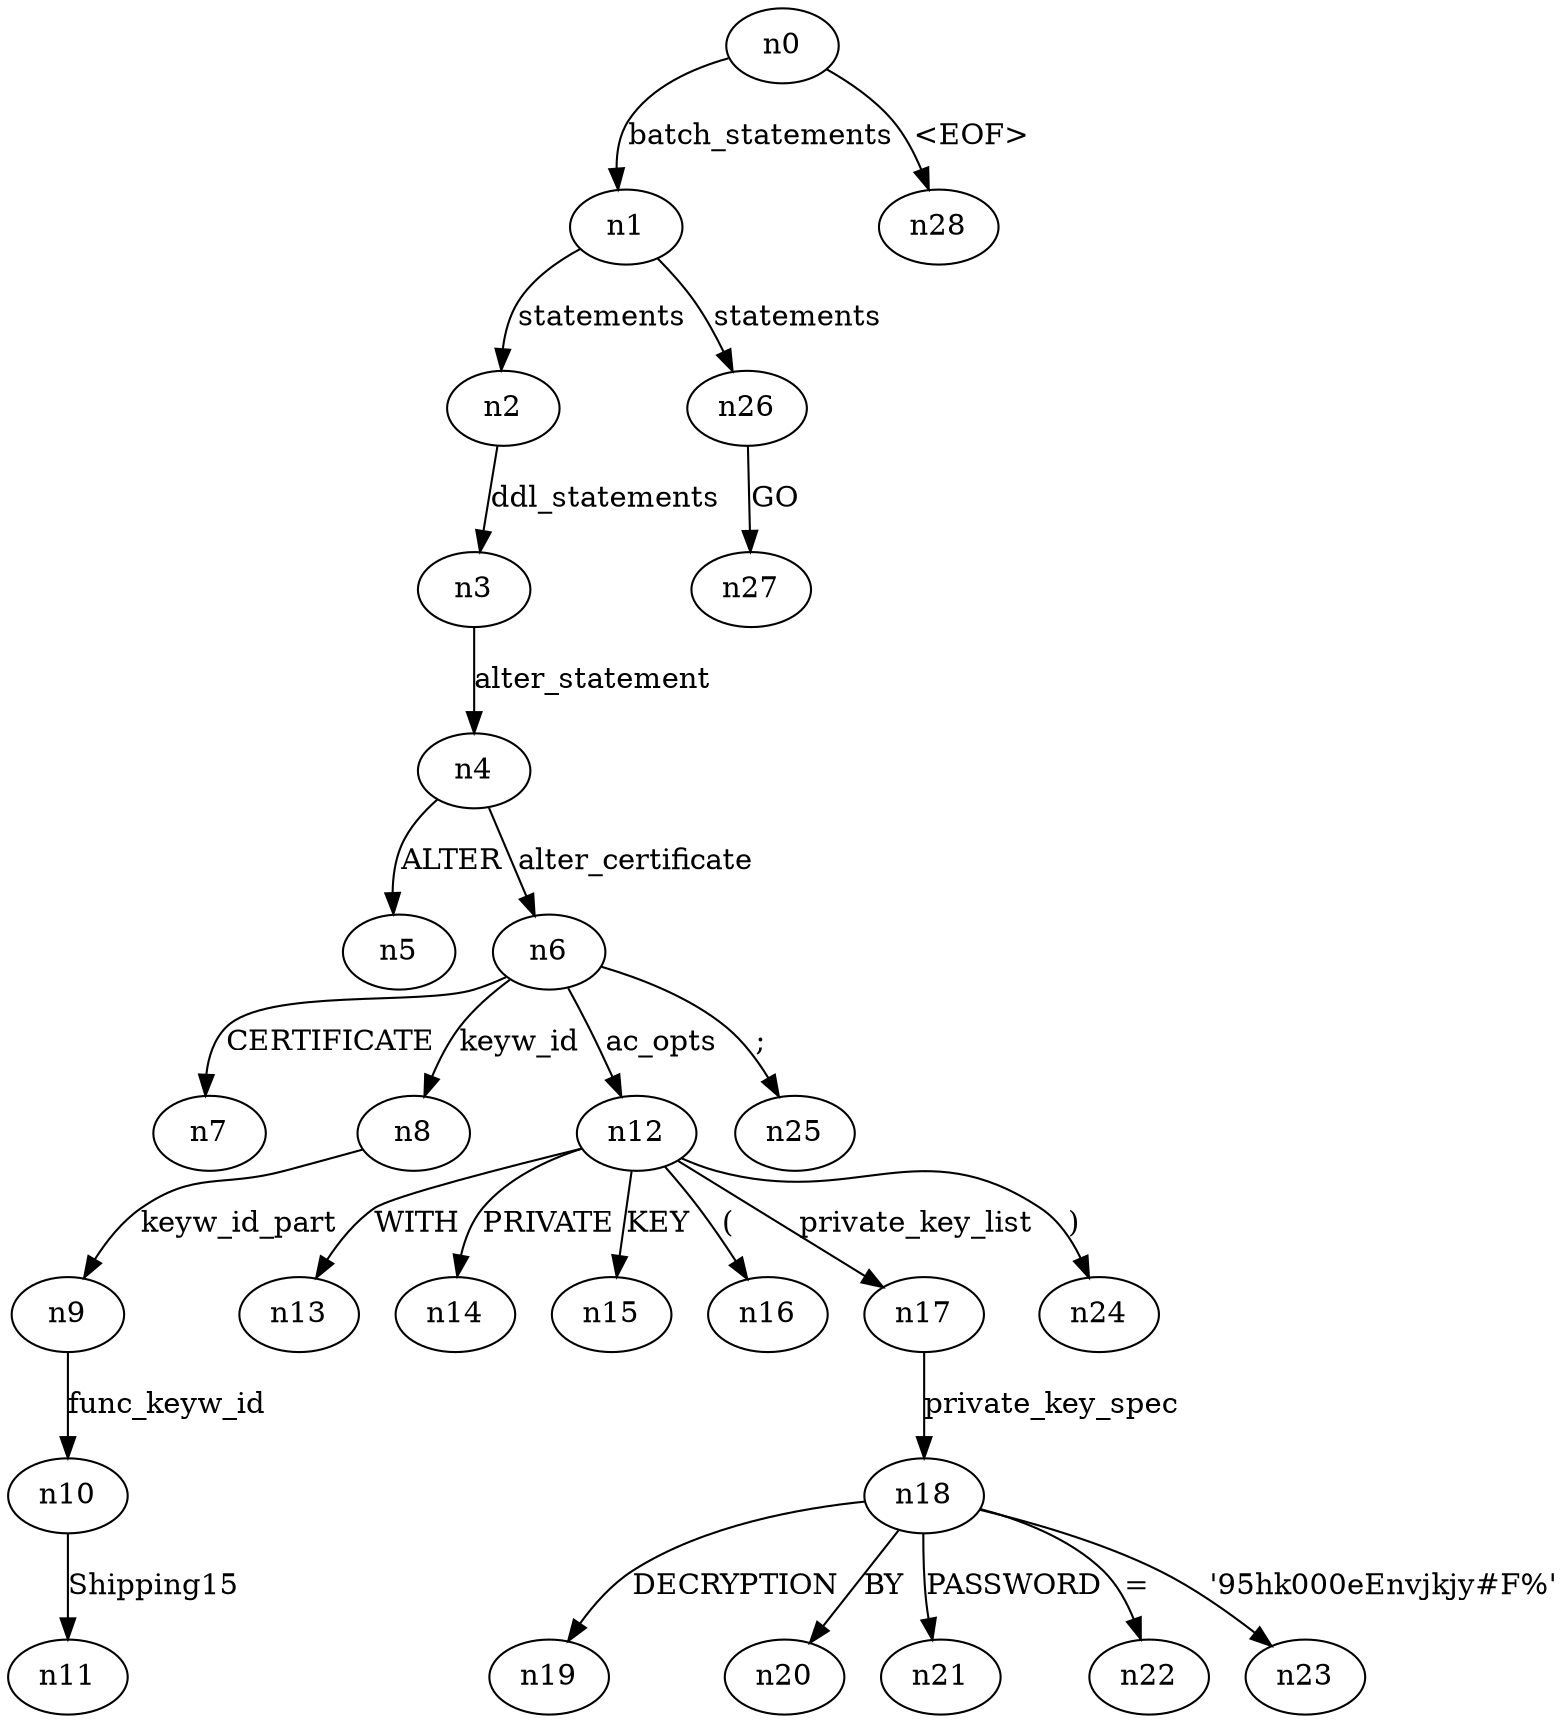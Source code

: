 digraph ParseTree {
  n0 -> n1 [label="batch_statements"];
  n1 -> n2 [label="statements"];
  n2 -> n3 [label="ddl_statements"];
  n3 -> n4 [label="alter_statement"];
  n4 -> n5 [label="ALTER"];
  n4 -> n6 [label="alter_certificate"];
  n6 -> n7 [label="CERTIFICATE"];
  n6 -> n8 [label="keyw_id"];
  n8 -> n9 [label="keyw_id_part"];
  n9 -> n10 [label="func_keyw_id"];
  n10 -> n11 [label="Shipping15"];
  n6 -> n12 [label="ac_opts"];
  n12 -> n13 [label="WITH"];
  n12 -> n14 [label="PRIVATE"];
  n12 -> n15 [label="KEY"];
  n12 -> n16 [label="("];
  n12 -> n17 [label="private_key_list"];
  n17 -> n18 [label="private_key_spec"];
  n18 -> n19 [label="DECRYPTION"];
  n18 -> n20 [label="BY"];
  n18 -> n21 [label="PASSWORD"];
  n18 -> n22 [label="="];
  n18 -> n23 [label="'95hk000eEnvjkjy#F%'"];
  n12 -> n24 [label=")"];
  n6 -> n25 [label=";"];
  n1 -> n26 [label="statements"];
  n26 -> n27 [label="GO"];
  n0 -> n28 [label="<EOF>"];
}